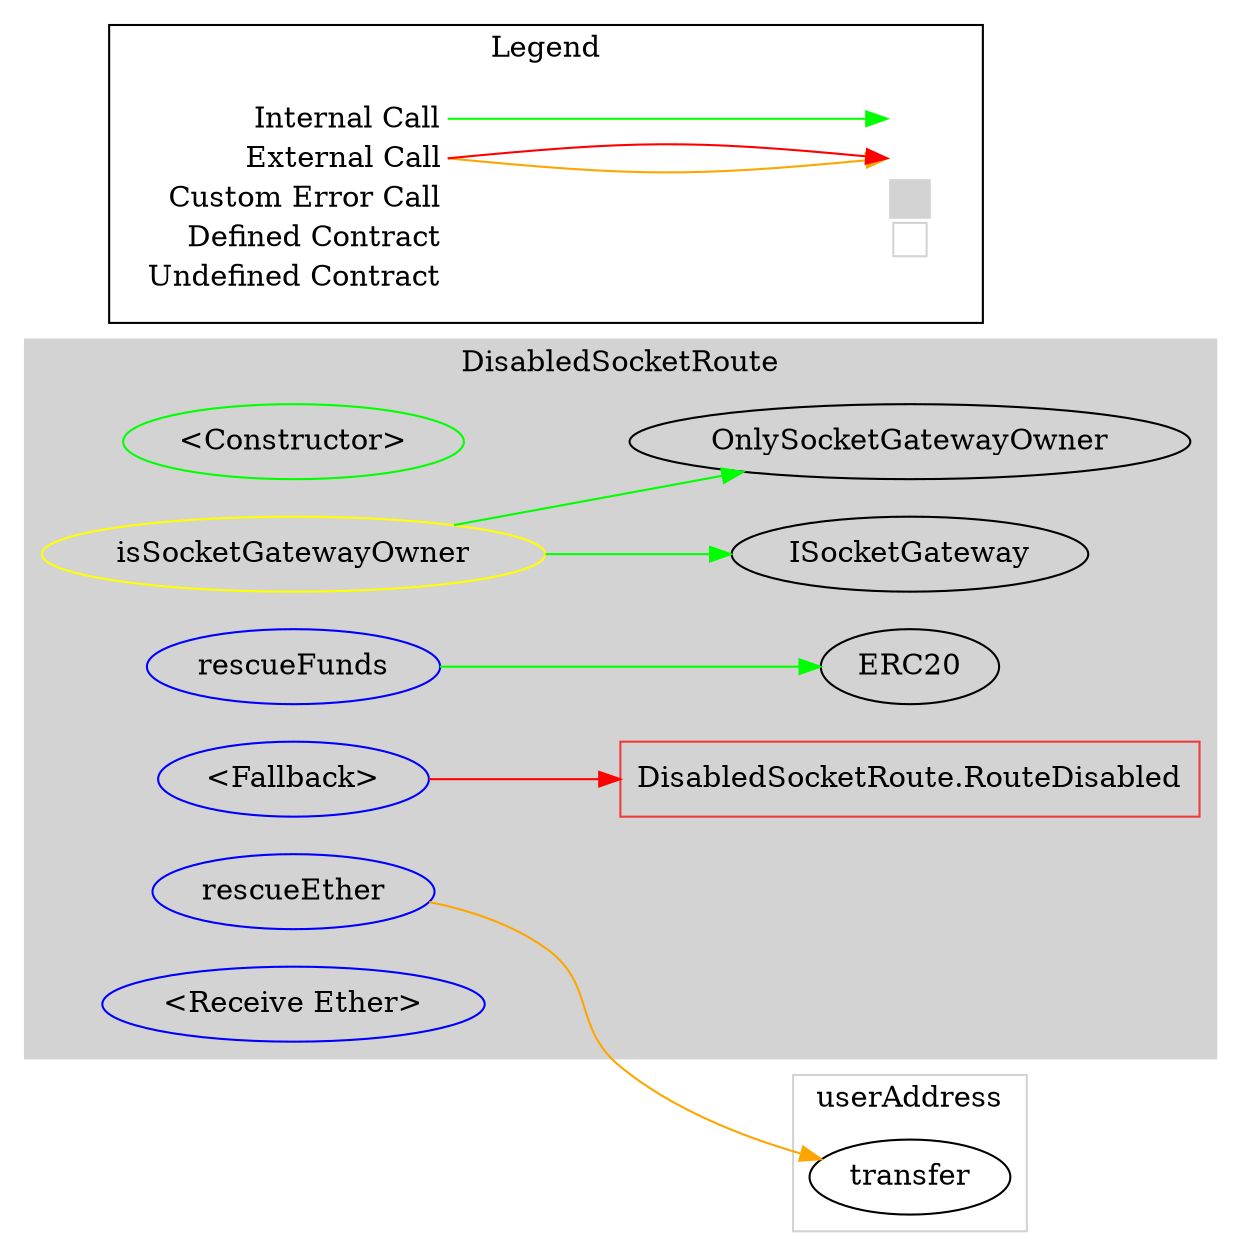 digraph G {
  graph [ ratio = "auto", page = "100", compound =true ];
subgraph "clusterDisabledSocketRoute" {
  graph [ label = "DisabledSocketRoute", color = "lightgray", style = "filled", bgcolor = "lightgray" ];
  "DisabledSocketRoute.<Constructor>" [ label = "<Constructor>", color = "green" ];
  "DisabledSocketRoute.isSocketGatewayOwner" [ label = "isSocketGatewayOwner", color = "yellow" ];
  "DisabledSocketRoute.rescueFunds" [ label = "rescueFunds", color = "blue" ];
  "DisabledSocketRoute.rescueEther" [ label = "rescueEther", color = "blue" ];
  "DisabledSocketRoute.<Fallback>" [ label = "<Fallback>", color = "blue" ];
  "DisabledSocketRoute.<Receive Ether>" [ label = "<Receive Ether>", color = "blue" ];
  "DisabledSocketRoute.ISocketGateway" [ label = "ISocketGateway" ];
  "DisabledSocketRoute.OnlySocketGatewayOwner" [ label = "OnlySocketGatewayOwner" ];
  "DisabledSocketRoute.ERC20" [ label = "ERC20" ];
  "DisabledSocketRoute.RouteDisabled" [ color = "brown2", shape =box ];
}

subgraph "clusteruserAddress" {
  graph [ label = "userAddress", color = "lightgray" ];
  "userAddress.transfer" [ label = "transfer" ];
}

  "DisabledSocketRoute.isSocketGatewayOwner";
  "DisabledSocketRoute.ISocketGateway";
  "DisabledSocketRoute.OnlySocketGatewayOwner";
  "DisabledSocketRoute.rescueFunds";
  "DisabledSocketRoute.ERC20";
  "DisabledSocketRoute.rescueEther";
  "userAddress.transfer";
  "DisabledSocketRoute.<Fallback>";
  "DisabledSocketRoute.RouteDisabled";
  "DisabledSocketRoute.isSocketGatewayOwner" -> "DisabledSocketRoute.ISocketGateway" [ color = "green" ];
  "DisabledSocketRoute.isSocketGatewayOwner" -> "DisabledSocketRoute.OnlySocketGatewayOwner" [ color = "green" ];
  "DisabledSocketRoute.rescueFunds" -> "DisabledSocketRoute.ERC20" [ color = "green" ];
  "DisabledSocketRoute.rescueEther" -> "userAddress.transfer" [ color = "orange" ];
  "DisabledSocketRoute.<Fallback>" -> "DisabledSocketRoute.RouteDisabled" [ color = "red" ];


rankdir=LR
node [shape=plaintext]
subgraph cluster_01 { 
label = "Legend";
key [label=<<table border="0" cellpadding="2" cellspacing="0" cellborder="0">
  <tr><td align="right" port="i1">Internal Call</td></tr>
  <tr><td align="right" port="i2">External Call</td></tr>
  <tr><td align="right" port="i2">Custom Error Call</td></tr>
  <tr><td align="right" port="i3">Defined Contract</td></tr>
  <tr><td align="right" port="i4">Undefined Contract</td></tr>
  </table>>]
key2 [label=<<table border="0" cellpadding="2" cellspacing="0" cellborder="0">
  <tr><td port="i1">&nbsp;&nbsp;&nbsp;</td></tr>
  <tr><td port="i2">&nbsp;&nbsp;&nbsp;</td></tr>
  <tr><td port="i3" bgcolor="lightgray">&nbsp;&nbsp;&nbsp;</td></tr>
  <tr><td port="i4">
    <table border="1" cellborder="0" cellspacing="0" cellpadding="7" color="lightgray">
      <tr>
       <td></td>
      </tr>
     </table>
  </td></tr>
  </table>>]
key:i1:e -> key2:i1:w [color="green"]
key:i2:e -> key2:i2:w [color="orange"]
key:i2:e -> key2:i2:w [color="red"]
}
}

